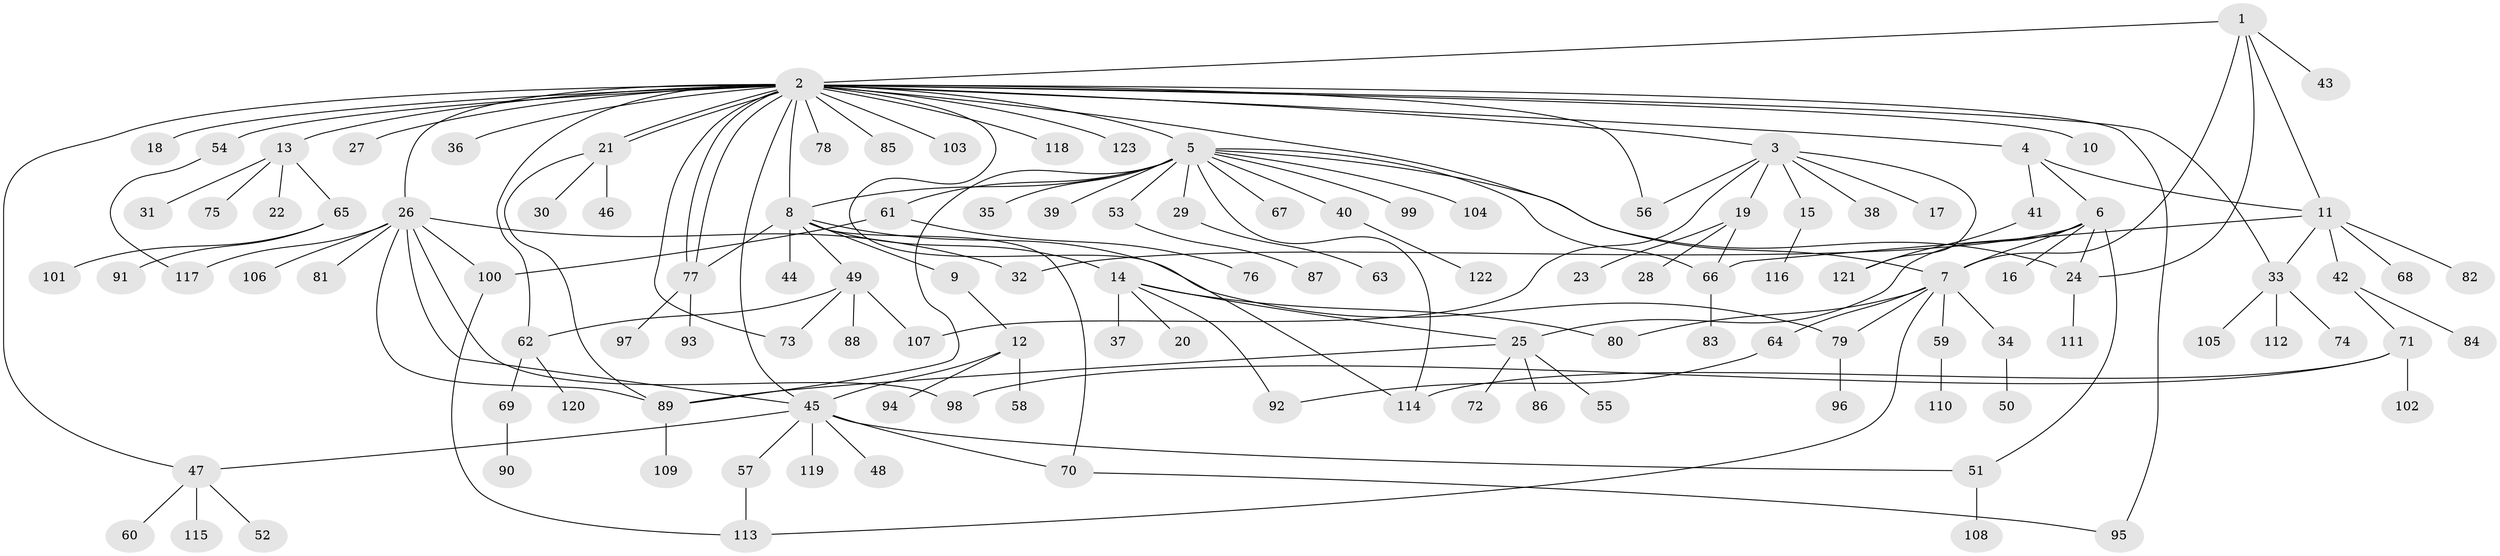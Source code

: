 // coarse degree distribution, {1: 0.41935483870967744, 4: 0.12903225806451613, 6: 0.016129032258064516, 5: 0.03225806451612903, 2: 0.1935483870967742, 3: 0.0967741935483871, 8: 0.016129032258064516, 9: 0.016129032258064516, 25: 0.016129032258064516, 13: 0.016129032258064516, 7: 0.04838709677419355}
// Generated by graph-tools (version 1.1) at 2025/36/03/04/25 23:36:41]
// undirected, 123 vertices, 160 edges
graph export_dot {
  node [color=gray90,style=filled];
  1;
  2;
  3;
  4;
  5;
  6;
  7;
  8;
  9;
  10;
  11;
  12;
  13;
  14;
  15;
  16;
  17;
  18;
  19;
  20;
  21;
  22;
  23;
  24;
  25;
  26;
  27;
  28;
  29;
  30;
  31;
  32;
  33;
  34;
  35;
  36;
  37;
  38;
  39;
  40;
  41;
  42;
  43;
  44;
  45;
  46;
  47;
  48;
  49;
  50;
  51;
  52;
  53;
  54;
  55;
  56;
  57;
  58;
  59;
  60;
  61;
  62;
  63;
  64;
  65;
  66;
  67;
  68;
  69;
  70;
  71;
  72;
  73;
  74;
  75;
  76;
  77;
  78;
  79;
  80;
  81;
  82;
  83;
  84;
  85;
  86;
  87;
  88;
  89;
  90;
  91;
  92;
  93;
  94;
  95;
  96;
  97;
  98;
  99;
  100;
  101;
  102;
  103;
  104;
  105;
  106;
  107;
  108;
  109;
  110;
  111;
  112;
  113;
  114;
  115;
  116;
  117;
  118;
  119;
  120;
  121;
  122;
  123;
  1 -- 2;
  1 -- 7;
  1 -- 11;
  1 -- 24;
  1 -- 43;
  2 -- 3;
  2 -- 4;
  2 -- 5;
  2 -- 7;
  2 -- 8;
  2 -- 10;
  2 -- 13;
  2 -- 18;
  2 -- 21;
  2 -- 21;
  2 -- 26;
  2 -- 27;
  2 -- 33;
  2 -- 36;
  2 -- 45;
  2 -- 47;
  2 -- 54;
  2 -- 56;
  2 -- 62;
  2 -- 73;
  2 -- 77;
  2 -- 77;
  2 -- 78;
  2 -- 85;
  2 -- 95;
  2 -- 103;
  2 -- 114;
  2 -- 118;
  2 -- 123;
  3 -- 15;
  3 -- 17;
  3 -- 19;
  3 -- 38;
  3 -- 56;
  3 -- 107;
  3 -- 121;
  4 -- 6;
  4 -- 11;
  4 -- 41;
  5 -- 8;
  5 -- 24;
  5 -- 29;
  5 -- 35;
  5 -- 39;
  5 -- 40;
  5 -- 53;
  5 -- 61;
  5 -- 66;
  5 -- 67;
  5 -- 89;
  5 -- 99;
  5 -- 104;
  5 -- 114;
  6 -- 7;
  6 -- 16;
  6 -- 24;
  6 -- 25;
  6 -- 32;
  6 -- 51;
  7 -- 34;
  7 -- 59;
  7 -- 64;
  7 -- 79;
  7 -- 80;
  7 -- 113;
  8 -- 9;
  8 -- 14;
  8 -- 44;
  8 -- 49;
  8 -- 70;
  8 -- 77;
  8 -- 79;
  9 -- 12;
  11 -- 33;
  11 -- 42;
  11 -- 66;
  11 -- 68;
  11 -- 82;
  12 -- 45;
  12 -- 58;
  12 -- 94;
  13 -- 22;
  13 -- 31;
  13 -- 65;
  13 -- 75;
  14 -- 20;
  14 -- 25;
  14 -- 37;
  14 -- 80;
  14 -- 92;
  15 -- 116;
  19 -- 23;
  19 -- 28;
  19 -- 66;
  21 -- 30;
  21 -- 46;
  21 -- 89;
  24 -- 111;
  25 -- 55;
  25 -- 72;
  25 -- 86;
  25 -- 89;
  26 -- 32;
  26 -- 45;
  26 -- 81;
  26 -- 89;
  26 -- 98;
  26 -- 100;
  26 -- 106;
  26 -- 117;
  29 -- 63;
  33 -- 74;
  33 -- 105;
  33 -- 112;
  34 -- 50;
  40 -- 122;
  41 -- 121;
  42 -- 71;
  42 -- 84;
  45 -- 47;
  45 -- 48;
  45 -- 51;
  45 -- 57;
  45 -- 70;
  45 -- 119;
  47 -- 52;
  47 -- 60;
  47 -- 115;
  49 -- 62;
  49 -- 73;
  49 -- 88;
  49 -- 107;
  51 -- 108;
  53 -- 87;
  54 -- 117;
  57 -- 113;
  59 -- 110;
  61 -- 76;
  61 -- 100;
  62 -- 69;
  62 -- 120;
  64 -- 92;
  65 -- 91;
  65 -- 101;
  66 -- 83;
  69 -- 90;
  70 -- 95;
  71 -- 98;
  71 -- 102;
  71 -- 114;
  77 -- 93;
  77 -- 97;
  79 -- 96;
  89 -- 109;
  100 -- 113;
}

